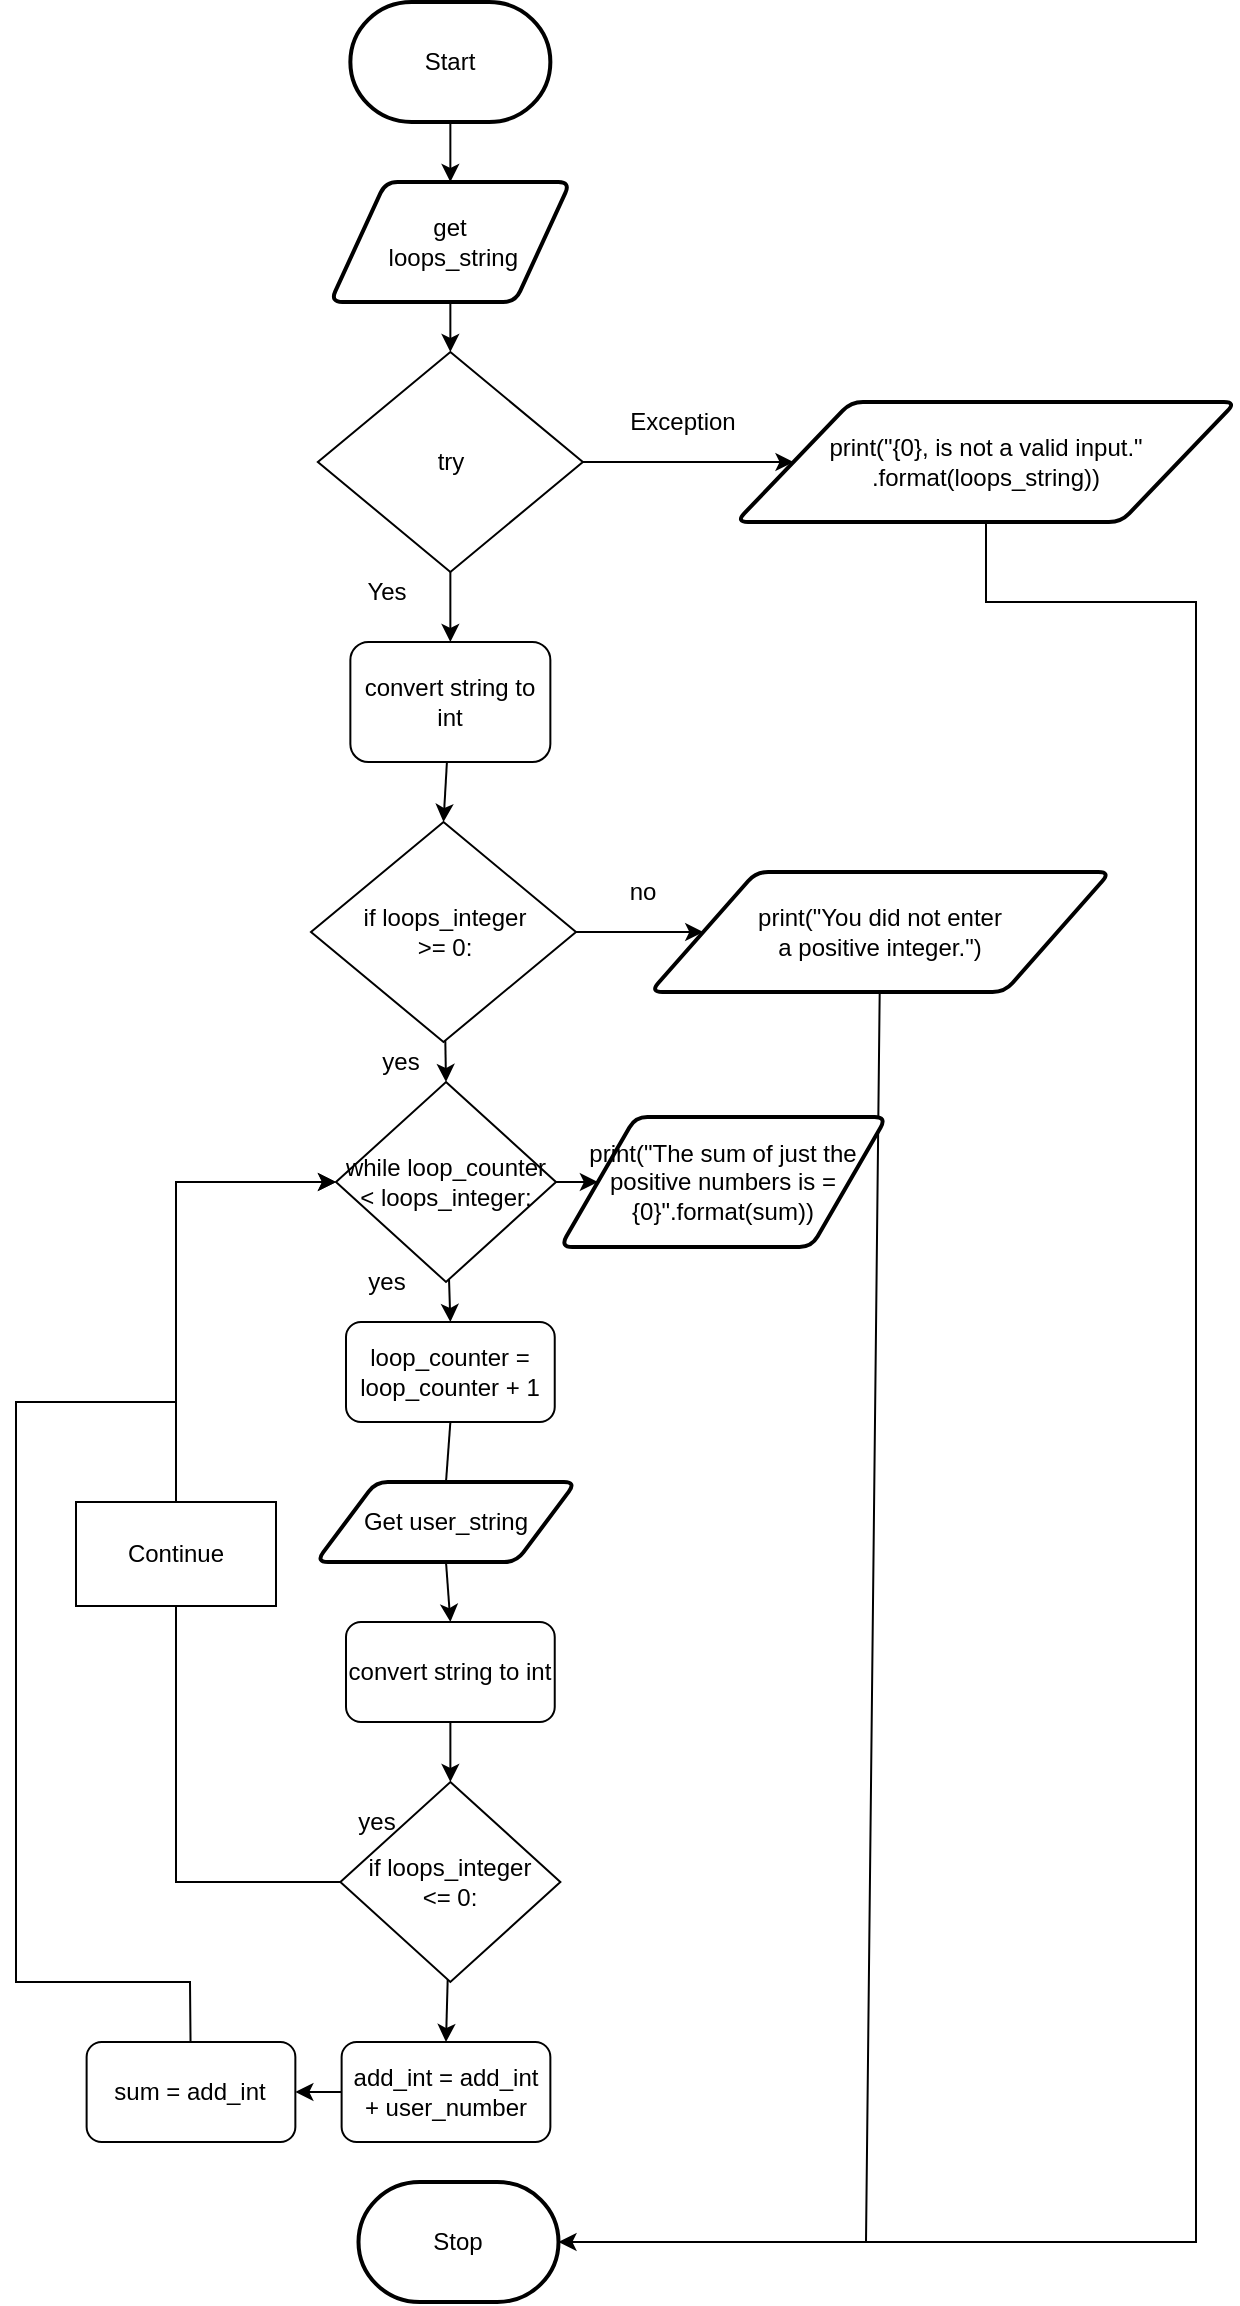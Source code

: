 <mxfile>
    <diagram id="tYJdsMAIOQ761ntMj-JU" name="Page-1">
        <mxGraphModel dx="477" dy="215" grid="1" gridSize="10" guides="1" tooltips="1" connect="1" arrows="1" fold="1" page="1" pageScale="1" pageWidth="1200" pageHeight="1600" math="0" shadow="0">
            <root>
                <mxCell id="0"/>
                <mxCell id="1" parent="0"/>
                <mxCell id="3" style="edgeStyle=none;html=1;entryX=0.5;entryY=0;entryDx=0;entryDy=0;" parent="1" source="2" target="20" edge="1">
                    <mxGeometry relative="1" as="geometry">
                        <mxPoint x="220" y="220" as="targetPoint"/>
                    </mxGeometry>
                </mxCell>
                <mxCell id="2" value="Start" style="strokeWidth=2;html=1;shape=mxgraph.flowchart.terminator;whiteSpace=wrap;" parent="1" vertex="1">
                    <mxGeometry x="217.18" y="70" width="100" height="60" as="geometry"/>
                </mxCell>
                <mxCell id="6" style="edgeStyle=none;html=1;exitX=0.5;exitY=1;exitDx=0;exitDy=0;entryX=0.5;entryY=0;entryDx=0;entryDy=0;" parent="1" source="20" target="21" edge="1">
                    <mxGeometry relative="1" as="geometry">
                        <mxPoint x="300" y="310" as="sourcePoint"/>
                        <mxPoint x="300" y="220" as="targetPoint"/>
                    </mxGeometry>
                </mxCell>
                <mxCell id="8" style="edgeStyle=none;html=1;exitX=0.5;exitY=1;exitDx=0;exitDy=0;entryX=0.5;entryY=0;entryDx=0;entryDy=0;" parent="1" source="21" target="52" edge="1">
                    <mxGeometry relative="1" as="geometry">
                        <mxPoint x="280" y="415" as="targetPoint"/>
                        <mxPoint x="300" y="480" as="sourcePoint"/>
                    </mxGeometry>
                </mxCell>
                <mxCell id="20" value="get&lt;br&gt;&amp;nbsp;loops_string" style="shape=parallelogram;html=1;strokeWidth=2;perimeter=parallelogramPerimeter;whiteSpace=wrap;rounded=1;arcSize=12;size=0.23;" parent="1" vertex="1">
                    <mxGeometry x="207.18" y="160" width="120" height="60" as="geometry"/>
                </mxCell>
                <mxCell id="57" style="edgeStyle=none;html=1;exitX=0;exitY=0.5;exitDx=0;exitDy=0;" parent="1" source="21" target="58" edge="1">
                    <mxGeometry relative="1" as="geometry">
                        <mxPoint x="410" y="300" as="targetPoint"/>
                    </mxGeometry>
                </mxCell>
                <mxCell id="21" value="try" style="rhombus;whiteSpace=wrap;html=1;" parent="1" vertex="1">
                    <mxGeometry x="200.93" y="245" width="132.5" height="110" as="geometry"/>
                </mxCell>
                <mxCell id="22" value="Yes" style="text;html=1;align=center;verticalAlign=middle;resizable=0;points=[];autosize=1;strokeColor=none;fillColor=none;" parent="1" vertex="1">
                    <mxGeometry x="215" y="355" width="40" height="20" as="geometry"/>
                </mxCell>
                <mxCell id="26" value="Stop" style="strokeWidth=2;html=1;shape=mxgraph.flowchart.terminator;whiteSpace=wrap;" parent="1" vertex="1">
                    <mxGeometry x="221.25" y="1160" width="100" height="60" as="geometry"/>
                </mxCell>
                <mxCell id="54" style="edgeStyle=none;rounded=0;html=1;entryX=0.5;entryY=0;entryDx=0;entryDy=0;" parent="1" source="52" target="111" edge="1">
                    <mxGeometry relative="1" as="geometry">
                        <mxPoint x="281.25" y="470" as="targetPoint"/>
                    </mxGeometry>
                </mxCell>
                <mxCell id="52" value="&lt;font style=&quot;font-size: 12px&quot;&gt;convert string to int&lt;br&gt;&lt;/font&gt;" style="rounded=1;whiteSpace=wrap;html=1;" parent="1" vertex="1">
                    <mxGeometry x="217.18" y="390" width="100" height="60" as="geometry"/>
                </mxCell>
                <mxCell id="56" value="Exception" style="text;html=1;align=center;verticalAlign=middle;resizable=0;points=[];autosize=1;strokeColor=none;fillColor=none;" parent="1" vertex="1">
                    <mxGeometry x="347.5" y="270" width="70" height="20" as="geometry"/>
                </mxCell>
                <mxCell id="58" value="print(&quot;{0}, is not a valid input.&quot; .format(loops_string))" style="shape=parallelogram;html=1;strokeWidth=2;perimeter=parallelogramPerimeter;whiteSpace=wrap;rounded=1;arcSize=12;size=0.23;" parent="1" vertex="1">
                    <mxGeometry x="410" y="270" width="250" height="60" as="geometry"/>
                </mxCell>
                <mxCell id="113" style="edgeStyle=none;html=1;entryX=0;entryY=0.5;entryDx=0;entryDy=0;" parent="1" source="111" target="114" edge="1">
                    <mxGeometry relative="1" as="geometry">
                        <mxPoint x="390" y="535" as="targetPoint"/>
                    </mxGeometry>
                </mxCell>
                <mxCell id="131" style="edgeStyle=none;html=1;entryX=0.5;entryY=0;entryDx=0;entryDy=0;" parent="1" source="111" target="129" edge="1">
                    <mxGeometry relative="1" as="geometry"/>
                </mxCell>
                <mxCell id="111" value="if loops_integer &lt;br&gt;&amp;gt;= 0:" style="rhombus;whiteSpace=wrap;html=1;" parent="1" vertex="1">
                    <mxGeometry x="197.5" y="480" width="132.5" height="110" as="geometry"/>
                </mxCell>
                <mxCell id="112" value="no" style="text;html=1;align=center;verticalAlign=middle;resizable=0;points=[];autosize=1;strokeColor=none;fillColor=none;" parent="1" vertex="1">
                    <mxGeometry x="347.5" y="505" width="30" height="20" as="geometry"/>
                </mxCell>
                <mxCell id="124" style="edgeStyle=none;rounded=0;html=1;entryX=1;entryY=0.5;entryDx=0;entryDy=0;entryPerimeter=0;" parent="1" source="114" target="26" edge="1">
                    <mxGeometry relative="1" as="geometry">
                        <mxPoint x="350" y="900" as="targetPoint"/>
                        <Array as="points">
                            <mxPoint x="475" y="1190"/>
                        </Array>
                    </mxGeometry>
                </mxCell>
                <mxCell id="114" value="print(&quot;You did not enter &lt;br&gt;a positive integer.&quot;)" style="shape=parallelogram;html=1;strokeWidth=2;perimeter=parallelogramPerimeter;whiteSpace=wrap;rounded=1;arcSize=12;size=0.23;" parent="1" vertex="1">
                    <mxGeometry x="367.18" y="505" width="230" height="60" as="geometry"/>
                </mxCell>
                <mxCell id="116" value="loop_counter = loop_counter + 1" style="rounded=1;whiteSpace=wrap;html=1;" parent="1" vertex="1">
                    <mxGeometry x="215" y="730" width="104.37" height="50" as="geometry"/>
                </mxCell>
                <mxCell id="117" value="yes" style="text;html=1;align=center;verticalAlign=middle;resizable=0;points=[];autosize=1;strokeColor=none;fillColor=none;" parent="1" vertex="1">
                    <mxGeometry x="226.88" y="590" width="30" height="20" as="geometry"/>
                </mxCell>
                <mxCell id="118" value="" style="endArrow=none;html=1;exitX=0.5;exitY=1;exitDx=0;exitDy=0;entryX=0.5;entryY=0;entryDx=0;entryDy=0;" parent="1" source="116" target="134" edge="1">
                    <mxGeometry width="50" height="50" relative="1" as="geometry">
                        <mxPoint x="310" y="690" as="sourcePoint"/>
                        <mxPoint x="279.065" y="830" as="targetPoint"/>
                    </mxGeometry>
                </mxCell>
                <mxCell id="121" style="edgeStyle=none;rounded=0;html=1;entryX=0.5;entryY=0;entryDx=0;entryDy=0;exitX=0.5;exitY=1;exitDx=0;exitDy=0;" parent="1" source="134" target="135" edge="1">
                    <mxGeometry relative="1" as="geometry">
                        <mxPoint x="279.07" y="910" as="targetPoint"/>
                        <mxPoint x="279.793" y="880" as="sourcePoint"/>
                    </mxGeometry>
                </mxCell>
                <mxCell id="126" value="" style="endArrow=none;html=1;rounded=0;entryX=0.5;entryY=1;entryDx=0;entryDy=0;exitX=1;exitY=0.5;exitDx=0;exitDy=0;exitPerimeter=0;" parent="1" source="26" target="58" edge="1">
                    <mxGeometry width="50" height="50" relative="1" as="geometry">
                        <mxPoint x="430" y="1010" as="sourcePoint"/>
                        <mxPoint x="540" y="440" as="targetPoint"/>
                        <Array as="points">
                            <mxPoint x="520" y="1190"/>
                            <mxPoint x="640" y="1190"/>
                            <mxPoint x="640" y="370"/>
                            <mxPoint x="535" y="370"/>
                        </Array>
                    </mxGeometry>
                </mxCell>
                <mxCell id="132" style="edgeStyle=none;html=1;entryX=0.5;entryY=0;entryDx=0;entryDy=0;" parent="1" source="129" target="116" edge="1">
                    <mxGeometry relative="1" as="geometry"/>
                </mxCell>
                <mxCell id="146" style="edgeStyle=none;html=1;entryX=0;entryY=0.5;entryDx=0;entryDy=0;" edge="1" parent="1" source="129" target="147">
                    <mxGeometry relative="1" as="geometry">
                        <mxPoint x="360" y="660" as="targetPoint"/>
                    </mxGeometry>
                </mxCell>
                <mxCell id="129" value="while loop_counter &amp;lt; loops_integer:" style="rhombus;whiteSpace=wrap;html=1;" parent="1" vertex="1">
                    <mxGeometry x="210" y="610" width="110" height="100" as="geometry"/>
                </mxCell>
                <mxCell id="133" value="yes" style="text;html=1;align=center;verticalAlign=middle;resizable=0;points=[];autosize=1;strokeColor=none;fillColor=none;" parent="1" vertex="1">
                    <mxGeometry x="220" y="700" width="30" height="20" as="geometry"/>
                </mxCell>
                <mxCell id="134" value="Get user_string" style="shape=parallelogram;html=1;strokeWidth=2;perimeter=parallelogramPerimeter;whiteSpace=wrap;rounded=1;arcSize=12;size=0.23;" parent="1" vertex="1">
                    <mxGeometry x="200" y="810" width="130" height="40" as="geometry"/>
                </mxCell>
                <mxCell id="136" style="edgeStyle=none;html=1;entryX=0.5;entryY=0;entryDx=0;entryDy=0;" parent="1" source="135" target="138" edge="1">
                    <mxGeometry relative="1" as="geometry">
                        <mxPoint x="278.435" y="960" as="targetPoint"/>
                    </mxGeometry>
                </mxCell>
                <mxCell id="135" value="convert string to int" style="rounded=1;whiteSpace=wrap;html=1;" parent="1" vertex="1">
                    <mxGeometry x="215" y="880" width="104.37" height="50" as="geometry"/>
                </mxCell>
                <mxCell id="137" value="yes" style="text;html=1;align=center;verticalAlign=middle;resizable=0;points=[];autosize=1;strokeColor=none;fillColor=none;" parent="1" vertex="1">
                    <mxGeometry x="215" y="970" width="30" height="20" as="geometry"/>
                </mxCell>
                <mxCell id="139" style="edgeStyle=none;html=1;rounded=0;entryX=0;entryY=0.5;entryDx=0;entryDy=0;" parent="1" source="138" target="129" edge="1">
                    <mxGeometry relative="1" as="geometry">
                        <mxPoint x="130" y="640" as="targetPoint"/>
                        <Array as="points">
                            <mxPoint x="130" y="1010"/>
                            <mxPoint x="130" y="660"/>
                        </Array>
                    </mxGeometry>
                </mxCell>
                <mxCell id="141" style="edgeStyle=none;rounded=0;html=1;entryX=0.5;entryY=0;entryDx=0;entryDy=0;" parent="1" source="138" edge="1" target="142">
                    <mxGeometry relative="1" as="geometry">
                        <mxPoint x="278.43" y="1090" as="targetPoint"/>
                    </mxGeometry>
                </mxCell>
                <mxCell id="138" value="&lt;div&gt;if loops_integer&lt;/div&gt;&lt;div&gt;&amp;lt;= 0:&lt;/div&gt;" style="rhombus;whiteSpace=wrap;html=1;" parent="1" vertex="1">
                    <mxGeometry x="212.18" y="960" width="110" height="100" as="geometry"/>
                </mxCell>
                <mxCell id="140" value="Continue" style="rounded=0;whiteSpace=wrap;html=1;" parent="1" vertex="1">
                    <mxGeometry x="80" y="820" width="100" height="52" as="geometry"/>
                </mxCell>
                <mxCell id="143" style="edgeStyle=none;rounded=0;html=1;entryX=1;entryY=0.5;entryDx=0;entryDy=0;" parent="1" source="142" target="144" edge="1">
                    <mxGeometry relative="1" as="geometry">
                        <mxPoint x="200" y="1115" as="targetPoint"/>
                    </mxGeometry>
                </mxCell>
                <mxCell id="142" value="add_int = add_int + user_number" style="rounded=1;whiteSpace=wrap;html=1;" parent="1" vertex="1">
                    <mxGeometry x="212.81" y="1090" width="104.37" height="50" as="geometry"/>
                </mxCell>
                <mxCell id="145" style="edgeStyle=none;rounded=0;html=1;entryX=0;entryY=0.5;entryDx=0;entryDy=0;" parent="1" source="144" target="129" edge="1">
                    <mxGeometry relative="1" as="geometry">
                        <mxPoint x="220" y="660" as="targetPoint"/>
                        <Array as="points">
                            <mxPoint x="137" y="1060"/>
                            <mxPoint x="50" y="1060"/>
                            <mxPoint x="50" y="770"/>
                            <mxPoint x="130" y="770"/>
                            <mxPoint x="130" y="660"/>
                        </Array>
                    </mxGeometry>
                </mxCell>
                <mxCell id="144" value="sum = add_int" style="rounded=1;whiteSpace=wrap;html=1;" parent="1" vertex="1">
                    <mxGeometry x="85.31" y="1090" width="104.37" height="50" as="geometry"/>
                </mxCell>
                <mxCell id="147" value="print(&quot;The sum of just the positive numbers is = {0}&quot;.format(sum))" style="shape=parallelogram;html=1;strokeWidth=2;perimeter=parallelogramPerimeter;whiteSpace=wrap;rounded=1;arcSize=12;size=0.23;" vertex="1" parent="1">
                    <mxGeometry x="322.18" y="627.5" width="163.12" height="65" as="geometry"/>
                </mxCell>
            </root>
        </mxGraphModel>
    </diagram>
</mxfile>